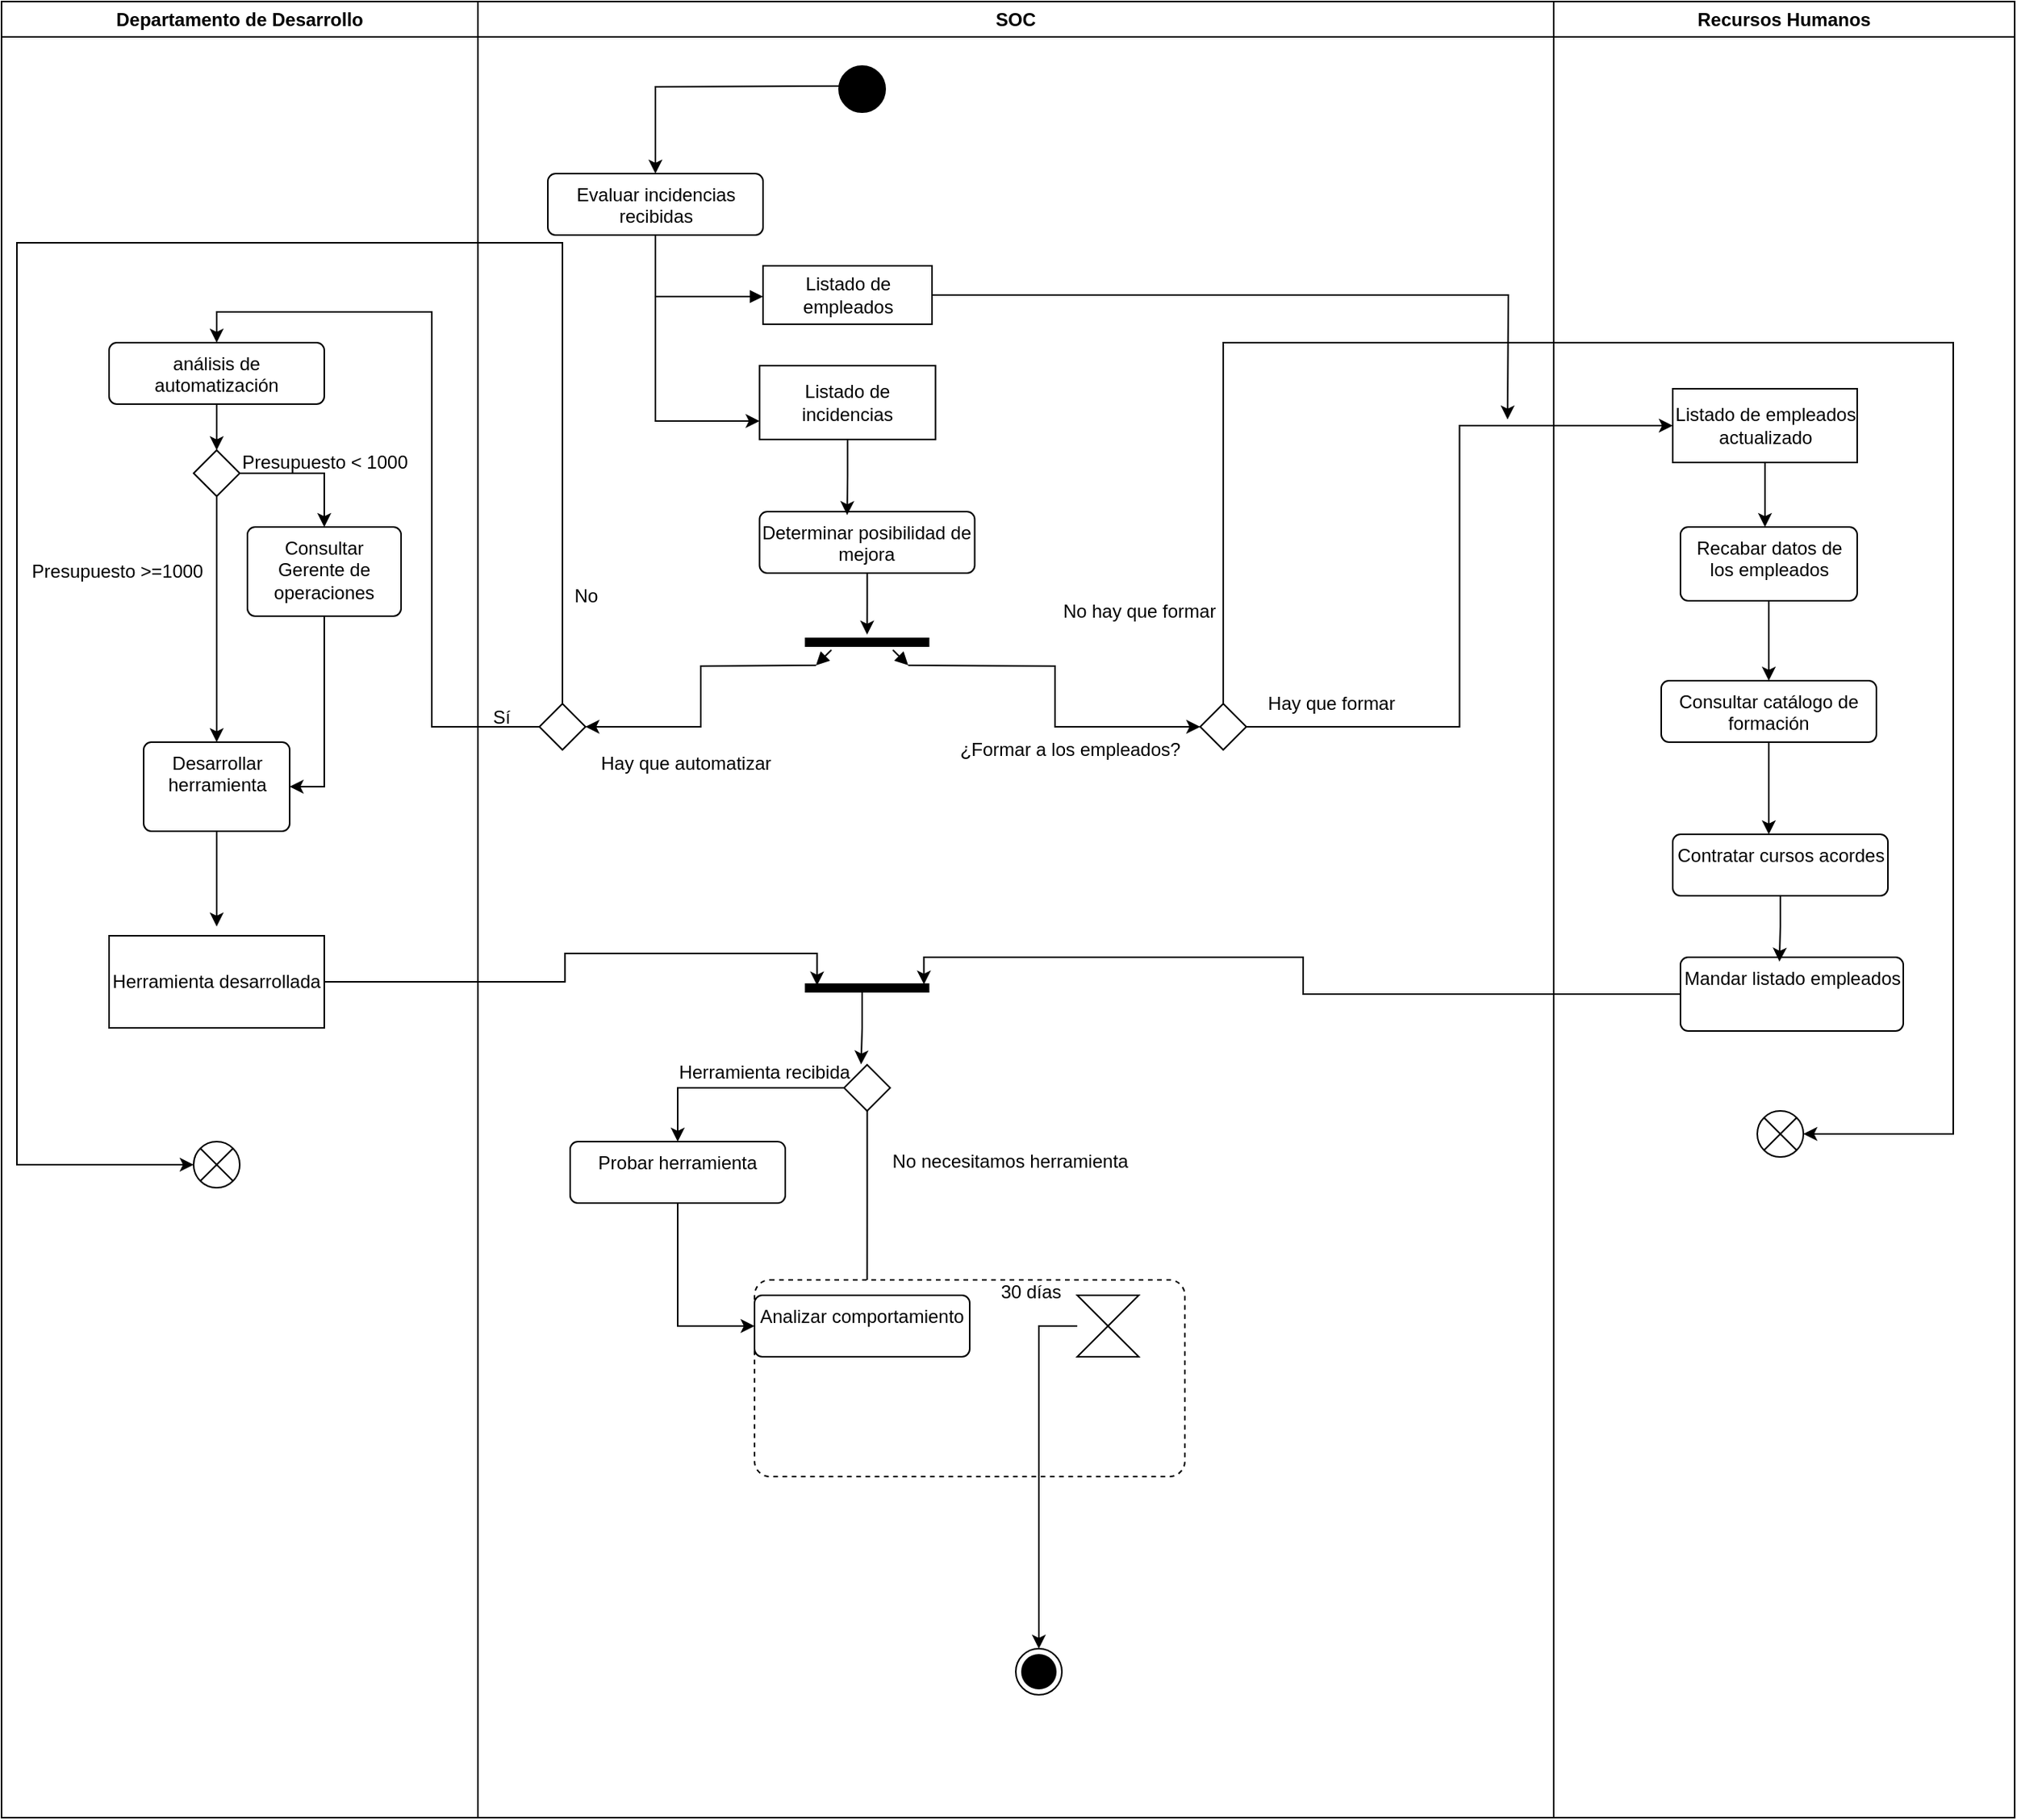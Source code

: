 <mxfile version="26.0.15">
  <diagram name="Page-1" id="e7e014a7-5840-1c2e-5031-d8a46d1fe8dd">
    <mxGraphModel grid="1" page="1" gridSize="10" guides="1" tooltips="1" connect="1" arrows="1" fold="1" pageScale="1" pageWidth="1169" pageHeight="826" background="none" math="0" shadow="0">
      <root>
        <mxCell id="0" />
        <mxCell id="1" parent="0" />
        <mxCell id="2" value="SOC" style="swimlane;whiteSpace=wrap;fillOpacity=50;" vertex="1" parent="1">
          <mxGeometry x="-10" y="128" width="700" height="1182" as="geometry" />
        </mxCell>
        <mxCell id="DIddkETf8hI0wuYmJrWS-59" style="edgeStyle=orthogonalEdgeStyle;rounded=0;orthogonalLoop=1;jettySize=auto;html=1;entryX=0.5;entryY=0;entryDx=0;entryDy=0;" edge="1" parent="2" target="fPYJaFZdzipTab1vAfiD-42">
          <mxGeometry relative="1" as="geometry">
            <mxPoint x="235.0" y="55.0" as="sourcePoint" />
          </mxGeometry>
        </mxCell>
        <mxCell id="fPYJaFZdzipTab1vAfiD-103" style="edgeStyle=orthogonalEdgeStyle;rounded=0;orthogonalLoop=1;jettySize=auto;html=1;entryX=0;entryY=0.75;entryDx=0;entryDy=0;" edge="1" parent="2" source="fPYJaFZdzipTab1vAfiD-42" target="fPYJaFZdzipTab1vAfiD-46">
          <mxGeometry relative="1" as="geometry" />
        </mxCell>
        <mxCell id="fPYJaFZdzipTab1vAfiD-42" value="Evaluar incidencias recibidas&lt;div&gt;&lt;br&gt;&lt;/div&gt;" style="html=1;align=center;verticalAlign=top;rounded=1;absoluteArcSize=1;arcSize=10;dashed=0;whiteSpace=wrap;" vertex="1" parent="2">
          <mxGeometry x="45.5" y="112" width="140" height="40" as="geometry" />
        </mxCell>
        <mxCell id="fPYJaFZdzipTab1vAfiD-46" value="Listado de incidencias" style="html=1;align=center;verticalAlign=middle;rounded=0;absoluteArcSize=1;arcSize=10;dashed=0;whiteSpace=wrap;" vertex="1" parent="2">
          <mxGeometry x="183.25" y="237" width="114.5" height="48" as="geometry" />
        </mxCell>
        <mxCell id="fPYJaFZdzipTab1vAfiD-102" style="edgeStyle=orthogonalEdgeStyle;rounded=0;orthogonalLoop=1;jettySize=auto;html=1;entryX=0.5;entryY=0;entryDx=0;entryDy=0;" edge="1" parent="2" source="fPYJaFZdzipTab1vAfiD-73">
          <mxGeometry relative="1" as="geometry">
            <mxPoint x="253.25" y="412" as="targetPoint" />
          </mxGeometry>
        </mxCell>
        <mxCell id="fPYJaFZdzipTab1vAfiD-73" value="Determinar posibilidad de mejora&lt;div&gt;&lt;br&gt;&lt;/div&gt;" style="html=1;align=center;verticalAlign=top;rounded=1;absoluteArcSize=1;arcSize=10;dashed=0;whiteSpace=wrap;" vertex="1" parent="2">
          <mxGeometry x="183.25" y="332" width="140" height="40" as="geometry" />
        </mxCell>
        <mxCell id="FP7iwrW3Mw4f2XtUelXa-12" style="edgeStyle=orthogonalEdgeStyle;rounded=0;orthogonalLoop=1;jettySize=auto;html=1;" edge="1" parent="2" source="fPYJaFZdzipTab1vAfiD-105">
          <mxGeometry relative="1" as="geometry">
            <mxPoint x="670" y="272" as="targetPoint" />
          </mxGeometry>
        </mxCell>
        <mxCell id="fPYJaFZdzipTab1vAfiD-105" value="Listado de empleados" style="html=1;align=center;verticalAlign=middle;rounded=0;absoluteArcSize=1;arcSize=10;dashed=0;whiteSpace=wrap;" vertex="1" parent="2">
          <mxGeometry x="185.5" y="172" width="110" height="38" as="geometry" />
        </mxCell>
        <mxCell id="fPYJaFZdzipTab1vAfiD-108" value="" style="html=1;verticalAlign=bottom;labelBackgroundColor=none;endArrow=block;endFill=1;endSize=6;align=left;rounded=0;" edge="1" parent="2">
          <mxGeometry x="-1" relative="1" as="geometry">
            <mxPoint x="115.5" y="192" as="sourcePoint" />
            <mxPoint x="185.5" y="192" as="targetPoint" />
          </mxGeometry>
        </mxCell>
        <mxCell id="fPYJaFZdzipTab1vAfiD-109" style="edgeStyle=orthogonalEdgeStyle;rounded=0;orthogonalLoop=1;jettySize=auto;html=1;entryX=0.407;entryY=0.055;entryDx=0;entryDy=0;entryPerimeter=0;" edge="1" parent="2" source="fPYJaFZdzipTab1vAfiD-46" target="fPYJaFZdzipTab1vAfiD-73">
          <mxGeometry relative="1" as="geometry" />
        </mxCell>
        <mxCell id="DIddkETf8hI0wuYmJrWS-6" value="" style="html=1;points=[];perimeter=orthogonalPerimeter;fillColor=strokeColor;rotation=90;" vertex="1" parent="2">
          <mxGeometry x="250.75" y="377" width="5" height="80" as="geometry" />
        </mxCell>
        <mxCell id="DIddkETf8hI0wuYmJrWS-12" value="" style="html=1;verticalAlign=bottom;labelBackgroundColor=none;endArrow=block;endFill=1;rounded=0;" edge="1" parent="2">
          <mxGeometry width="160" relative="1" as="geometry">
            <mxPoint x="230" y="422" as="sourcePoint" />
            <mxPoint x="220" y="432" as="targetPoint" />
          </mxGeometry>
        </mxCell>
        <mxCell id="DIddkETf8hI0wuYmJrWS-13" value="" style="html=1;verticalAlign=bottom;labelBackgroundColor=none;endArrow=block;endFill=1;rounded=0;" edge="1" parent="2">
          <mxGeometry width="160" relative="1" as="geometry">
            <mxPoint x="270" y="422" as="sourcePoint" />
            <mxPoint x="280" y="432" as="targetPoint" />
          </mxGeometry>
        </mxCell>
        <mxCell id="DIddkETf8hI0wuYmJrWS-43" value="" style="html=1;points=[];perimeter=orthogonalPerimeter;fillColor=strokeColor;rotation=90;" vertex="1" parent="2">
          <mxGeometry x="250.75" y="602" width="5" height="80" as="geometry" />
        </mxCell>
        <mxCell id="DIddkETf8hI0wuYmJrWS-50" style="edgeStyle=orthogonalEdgeStyle;rounded=0;orthogonalLoop=1;jettySize=auto;html=1;entryX=0.5;entryY=0;entryDx=0;entryDy=0;" edge="1" parent="2" source="DIddkETf8hI0wuYmJrWS-46" target="DIddkETf8hI0wuYmJrWS-49">
          <mxGeometry relative="1" as="geometry" />
        </mxCell>
        <mxCell id="DIddkETf8hI0wuYmJrWS-52" style="edgeStyle=orthogonalEdgeStyle;rounded=0;orthogonalLoop=1;jettySize=auto;html=1;" edge="1" parent="2" source="DIddkETf8hI0wuYmJrWS-46">
          <mxGeometry relative="1" as="geometry">
            <mxPoint x="253.25" y="842" as="targetPoint" />
          </mxGeometry>
        </mxCell>
        <mxCell id="DIddkETf8hI0wuYmJrWS-46" value="" style="rhombus;" vertex="1" parent="2">
          <mxGeometry x="238.25" y="692" width="30" height="30" as="geometry" />
        </mxCell>
        <mxCell id="DIddkETf8hI0wuYmJrWS-47" style="edgeStyle=orthogonalEdgeStyle;rounded=0;orthogonalLoop=1;jettySize=auto;html=1;entryX=0.369;entryY=-0.01;entryDx=0;entryDy=0;entryPerimeter=0;" edge="1" parent="2" source="DIddkETf8hI0wuYmJrWS-43" target="DIddkETf8hI0wuYmJrWS-46">
          <mxGeometry relative="1" as="geometry">
            <Array as="points">
              <mxPoint x="250" y="668" />
              <mxPoint x="249" y="668" />
            </Array>
          </mxGeometry>
        </mxCell>
        <mxCell id="DIddkETf8hI0wuYmJrWS-48" value="Herramienta recibida" style="text;html=1;align=center;verticalAlign=middle;resizable=0;points=[];autosize=1;strokeColor=none;fillColor=none;" vertex="1" parent="2">
          <mxGeometry x="120.75" y="682" width="130" height="30" as="geometry" />
        </mxCell>
        <mxCell id="DIddkETf8hI0wuYmJrWS-49" value="Probar herramienta" style="html=1;align=center;verticalAlign=top;rounded=1;absoluteArcSize=1;arcSize=10;dashed=0;whiteSpace=wrap;" vertex="1" parent="2">
          <mxGeometry x="60" y="742" width="140" height="40" as="geometry" />
        </mxCell>
        <mxCell id="DIddkETf8hI0wuYmJrWS-57" value="" style="ellipse;html=1;shape=endState;fillColor=strokeColor;" vertex="1" parent="2">
          <mxGeometry x="350" y="1072" width="30" height="30" as="geometry" />
        </mxCell>
        <mxCell id="DIddkETf8hI0wuYmJrWS-60" value="" style="ellipse;fillColor=strokeColor;html=1;" vertex="1" parent="2">
          <mxGeometry x="235" y="42" width="30" height="30" as="geometry" />
        </mxCell>
        <mxCell id="DIddkETf8hI0wuYmJrWS-22" value="Hay que automatizar" style="text;html=1;align=center;verticalAlign=middle;resizable=0;points=[];autosize=1;strokeColor=none;fillColor=none;" vertex="1" parent="2">
          <mxGeometry x="70" y="481" width="130" height="30" as="geometry" />
        </mxCell>
        <mxCell id="DIddkETf8hI0wuYmJrWS-20" value="" style="rhombus;" vertex="1" parent="2">
          <mxGeometry x="40" y="457" width="30" height="30" as="geometry" />
        </mxCell>
        <mxCell id="DIddkETf8hI0wuYmJrWS-34" value="Sí" style="text;html=1;align=center;verticalAlign=middle;resizable=0;points=[];autosize=1;strokeColor=none;fillColor=none;" vertex="1" parent="2">
          <mxGeometry y="451" width="30" height="30" as="geometry" />
        </mxCell>
        <mxCell id="DIddkETf8hI0wuYmJrWS-35" value="No" style="text;html=1;align=center;verticalAlign=middle;resizable=0;points=[];autosize=1;strokeColor=none;fillColor=none;" vertex="1" parent="2">
          <mxGeometry x="50" y="372" width="40" height="30" as="geometry" />
        </mxCell>
        <mxCell id="DIddkETf8hI0wuYmJrWS-15" value="" style="rhombus;" vertex="1" parent="2">
          <mxGeometry x="470" y="457" width="30" height="30" as="geometry" />
        </mxCell>
        <mxCell id="DIddkETf8hI0wuYmJrWS-19" value="No hay que formar" style="text;html=1;align=center;verticalAlign=middle;resizable=0;points=[];autosize=1;strokeColor=none;fillColor=none;" vertex="1" parent="2">
          <mxGeometry x="370" y="382" width="120" height="30" as="geometry" />
        </mxCell>
        <mxCell id="DIddkETf8hI0wuYmJrWS-17" value="Hay que formar" style="text;html=1;align=center;verticalAlign=middle;resizable=0;points=[];autosize=1;strokeColor=none;fillColor=none;" vertex="1" parent="2">
          <mxGeometry x="500" y="442" width="110" height="30" as="geometry" />
        </mxCell>
        <mxCell id="FP7iwrW3Mw4f2XtUelXa-7" value="¿Formar a los empleados?" style="text;html=1;align=center;verticalAlign=middle;resizable=0;points=[];autosize=1;strokeColor=none;fillColor=none;" vertex="1" parent="2">
          <mxGeometry x="300" y="472" width="170" height="30" as="geometry" />
        </mxCell>
        <mxCell id="DIddkETf8hI0wuYmJrWS-53" value="No necesitamos herramienta&lt;div&gt;&lt;br&gt;&lt;/div&gt;" style="text;html=1;align=center;verticalAlign=middle;resizable=0;points=[];autosize=1;strokeColor=none;fillColor=none;" vertex="1" parent="2">
          <mxGeometry x="255.75" y="742" width="180" height="40" as="geometry" />
        </mxCell>
        <mxCell id="mAnD-Vd9WtrsSvJr29ZA-7" value="" style="html=1;align=center;verticalAlign=top;rounded=1;absoluteArcSize=1;arcSize=20;dashed=1;whiteSpace=wrap;" vertex="1" parent="2">
          <mxGeometry x="180" y="832" width="280" height="128" as="geometry" />
        </mxCell>
        <mxCell id="mAnD-Vd9WtrsSvJr29ZA-11" style="edgeStyle=orthogonalEdgeStyle;rounded=0;orthogonalLoop=1;jettySize=auto;html=1;entryX=0.5;entryY=0;entryDx=0;entryDy=0;" edge="1" parent="2" source="mAnD-Vd9WtrsSvJr29ZA-4" target="DIddkETf8hI0wuYmJrWS-57">
          <mxGeometry relative="1" as="geometry" />
        </mxCell>
        <mxCell id="mAnD-Vd9WtrsSvJr29ZA-4" value="" style="shape=collate;html=1;" vertex="1" parent="2">
          <mxGeometry x="390" y="842" width="40" height="40" as="geometry" />
        </mxCell>
        <mxCell id="mAnD-Vd9WtrsSvJr29ZA-12" value="30 días&lt;div&gt;&lt;br&gt;&lt;/div&gt;" style="text;html=1;align=center;verticalAlign=middle;whiteSpace=wrap;rounded=0;" vertex="1" parent="2">
          <mxGeometry x="330" y="832" width="60" height="30" as="geometry" />
        </mxCell>
        <mxCell id="4" value="Departamento de Desarrollo" style="swimlane;whiteSpace=wrap" vertex="1" parent="1">
          <mxGeometry x="-320" y="128" width="310" height="1182" as="geometry" />
        </mxCell>
        <mxCell id="DIddkETf8hI0wuYmJrWS-24" style="edgeStyle=orthogonalEdgeStyle;rounded=0;orthogonalLoop=1;jettySize=auto;html=1;entryX=0.5;entryY=0;entryDx=0;entryDy=0;" edge="1" parent="4" source="fPYJaFZdzipTab1vAfiD-113" target="DIddkETf8hI0wuYmJrWS-23">
          <mxGeometry relative="1" as="geometry" />
        </mxCell>
        <mxCell id="fPYJaFZdzipTab1vAfiD-113" value="análisis de automatización" style="html=1;align=center;verticalAlign=top;rounded=1;absoluteArcSize=1;arcSize=10;dashed=0;whiteSpace=wrap;" vertex="1" parent="4">
          <mxGeometry x="70" y="222" width="140" height="40" as="geometry" />
        </mxCell>
        <mxCell id="DIddkETf8hI0wuYmJrWS-28" style="edgeStyle=orthogonalEdgeStyle;rounded=0;orthogonalLoop=1;jettySize=auto;html=1;entryX=0.5;entryY=0;entryDx=0;entryDy=0;" edge="1" parent="4" source="DIddkETf8hI0wuYmJrWS-23" target="DIddkETf8hI0wuYmJrWS-26">
          <mxGeometry relative="1" as="geometry" />
        </mxCell>
        <mxCell id="DIddkETf8hI0wuYmJrWS-29" style="edgeStyle=orthogonalEdgeStyle;rounded=0;orthogonalLoop=1;jettySize=auto;html=1;entryX=0.5;entryY=0;entryDx=0;entryDy=0;" edge="1" parent="4" source="DIddkETf8hI0wuYmJrWS-23" target="DIddkETf8hI0wuYmJrWS-27">
          <mxGeometry relative="1" as="geometry" />
        </mxCell>
        <mxCell id="DIddkETf8hI0wuYmJrWS-23" value="" style="rhombus;" vertex="1" parent="4">
          <mxGeometry x="125" y="292" width="30" height="30" as="geometry" />
        </mxCell>
        <mxCell id="DIddkETf8hI0wuYmJrWS-37" style="edgeStyle=orthogonalEdgeStyle;rounded=0;orthogonalLoop=1;jettySize=auto;html=1;" edge="1" parent="4" source="DIddkETf8hI0wuYmJrWS-26">
          <mxGeometry relative="1" as="geometry">
            <mxPoint x="140.0" y="602" as="targetPoint" />
          </mxGeometry>
        </mxCell>
        <mxCell id="DIddkETf8hI0wuYmJrWS-26" value="&lt;div&gt;&lt;span style=&quot;background-color: transparent; color: light-dark(rgb(0, 0, 0), rgb(255, 255, 255));&quot;&gt;Desarrollar herramienta&lt;/span&gt;&lt;/div&gt;" style="html=1;align=center;verticalAlign=top;rounded=1;absoluteArcSize=1;arcSize=10;dashed=0;whiteSpace=wrap;" vertex="1" parent="4">
          <mxGeometry x="92.5" y="482" width="95" height="58" as="geometry" />
        </mxCell>
        <mxCell id="DIddkETf8hI0wuYmJrWS-36" style="edgeStyle=orthogonalEdgeStyle;rounded=0;orthogonalLoop=1;jettySize=auto;html=1;entryX=1;entryY=0.5;entryDx=0;entryDy=0;" edge="1" parent="4" source="DIddkETf8hI0wuYmJrWS-27" target="DIddkETf8hI0wuYmJrWS-26">
          <mxGeometry relative="1" as="geometry" />
        </mxCell>
        <mxCell id="DIddkETf8hI0wuYmJrWS-27" value="&lt;div&gt;Consultar Gerente de operaciones&lt;/div&gt;" style="html=1;align=center;verticalAlign=top;rounded=1;absoluteArcSize=1;arcSize=10;dashed=0;whiteSpace=wrap;" vertex="1" parent="4">
          <mxGeometry x="160" y="342" width="100" height="58" as="geometry" />
        </mxCell>
        <mxCell id="DIddkETf8hI0wuYmJrWS-32" value="Presupuesto &amp;gt;=1000" style="text;html=1;align=center;verticalAlign=middle;resizable=0;points=[];autosize=1;strokeColor=none;fillColor=none;" vertex="1" parent="4">
          <mxGeometry x="10" y="356" width="130" height="30" as="geometry" />
        </mxCell>
        <mxCell id="DIddkETf8hI0wuYmJrWS-33" value="Presupuesto &amp;lt; 1000" style="text;html=1;align=center;verticalAlign=middle;resizable=0;points=[];autosize=1;strokeColor=none;fillColor=none;" vertex="1" parent="4">
          <mxGeometry x="145" y="285" width="130" height="30" as="geometry" />
        </mxCell>
        <mxCell id="DIddkETf8hI0wuYmJrWS-38" value="Herramienta desarrollada" style="html=1;align=center;verticalAlign=middle;rounded=0;absoluteArcSize=1;arcSize=10;dashed=0;whiteSpace=wrap;" vertex="1" parent="4">
          <mxGeometry x="70" y="608" width="140" height="60" as="geometry" />
        </mxCell>
        <mxCell id="DIddkETf8hI0wuYmJrWS-41" value="" style="shape=sumEllipse;perimeter=ellipsePerimeter;html=1;backgroundOutline=1;" vertex="1" parent="4">
          <mxGeometry x="125" y="742" width="30" height="30" as="geometry" />
        </mxCell>
        <mxCell id="3" value="Recursos Humanos" style="swimlane;whiteSpace=wrap" vertex="1" parent="1">
          <mxGeometry x="690" y="128" width="300" height="1182" as="geometry" />
        </mxCell>
        <mxCell id="fPYJaFZdzipTab1vAfiD-88" style="edgeStyle=orthogonalEdgeStyle;rounded=0;orthogonalLoop=1;jettySize=auto;html=1;" edge="1" parent="3" source="fPYJaFZdzipTab1vAfiD-86">
          <mxGeometry relative="1" as="geometry">
            <mxPoint x="137.5" y="342" as="targetPoint" />
          </mxGeometry>
        </mxCell>
        <mxCell id="fPYJaFZdzipTab1vAfiD-86" value="Listado de empleados actualizado" style="html=1;align=center;verticalAlign=middle;rounded=0;absoluteArcSize=1;arcSize=10;dashed=0;whiteSpace=wrap;" vertex="1" parent="3">
          <mxGeometry x="77.5" y="252" width="120" height="48" as="geometry" />
        </mxCell>
        <mxCell id="fPYJaFZdzipTab1vAfiD-90" style="edgeStyle=orthogonalEdgeStyle;rounded=0;orthogonalLoop=1;jettySize=auto;html=1;" edge="1" parent="3" source="fPYJaFZdzipTab1vAfiD-89">
          <mxGeometry relative="1" as="geometry">
            <mxPoint x="140.0" y="442" as="targetPoint" />
          </mxGeometry>
        </mxCell>
        <mxCell id="fPYJaFZdzipTab1vAfiD-89" value="Recabar datos de los empleados&lt;div&gt;&lt;br&gt;&lt;/div&gt;" style="html=1;align=center;verticalAlign=top;rounded=1;absoluteArcSize=1;arcSize=10;dashed=0;whiteSpace=wrap;" vertex="1" parent="3">
          <mxGeometry x="82.5" y="342" width="115" height="48" as="geometry" />
        </mxCell>
        <mxCell id="fPYJaFZdzipTab1vAfiD-93" style="edgeStyle=orthogonalEdgeStyle;rounded=0;orthogonalLoop=1;jettySize=auto;html=1;" edge="1" parent="3" source="fPYJaFZdzipTab1vAfiD-92">
          <mxGeometry relative="1" as="geometry">
            <mxPoint x="140" y="542" as="targetPoint" />
          </mxGeometry>
        </mxCell>
        <mxCell id="fPYJaFZdzipTab1vAfiD-92" value="Consultar catálogo de formación" style="html=1;align=center;verticalAlign=top;rounded=1;absoluteArcSize=1;arcSize=10;dashed=0;whiteSpace=wrap;" vertex="1" parent="3">
          <mxGeometry x="70" y="442" width="140" height="40" as="geometry" />
        </mxCell>
        <mxCell id="fPYJaFZdzipTab1vAfiD-94" value="Contratar cursos acordes" style="html=1;align=center;verticalAlign=top;rounded=1;absoluteArcSize=1;arcSize=10;dashed=0;whiteSpace=wrap;" vertex="1" parent="3">
          <mxGeometry x="77.5" y="542" width="140" height="40" as="geometry" />
        </mxCell>
        <mxCell id="fPYJaFZdzipTab1vAfiD-95" value="" style="shape=sumEllipse;perimeter=ellipsePerimeter;html=1;backgroundOutline=1;" vertex="1" parent="3">
          <mxGeometry x="132.5" y="722" width="30" height="30" as="geometry" />
        </mxCell>
        <mxCell id="fPYJaFZdzipTab1vAfiD-96" value="Mandar listado empleados&lt;div&gt;&lt;br&gt;&lt;/div&gt;" style="html=1;align=center;verticalAlign=top;rounded=1;absoluteArcSize=1;arcSize=10;dashed=0;whiteSpace=wrap;" vertex="1" parent="3">
          <mxGeometry x="82.5" y="622" width="145" height="48" as="geometry" />
        </mxCell>
        <mxCell id="fPYJaFZdzipTab1vAfiD-98" style="edgeStyle=orthogonalEdgeStyle;rounded=0;orthogonalLoop=1;jettySize=auto;html=1;entryX=0.444;entryY=0.059;entryDx=0;entryDy=0;entryPerimeter=0;" edge="1" parent="3" source="fPYJaFZdzipTab1vAfiD-94" target="fPYJaFZdzipTab1vAfiD-96">
          <mxGeometry relative="1" as="geometry" />
        </mxCell>
        <mxCell id="DIddkETf8hI0wuYmJrWS-8" style="edgeStyle=orthogonalEdgeStyle;rounded=0;orthogonalLoop=1;jettySize=auto;html=1;entryX=1;entryY=0.5;entryDx=0;entryDy=0;" edge="1" parent="1" target="DIddkETf8hI0wuYmJrWS-20">
          <mxGeometry relative="1" as="geometry">
            <mxPoint x="210" y="560" as="sourcePoint" />
          </mxGeometry>
        </mxCell>
        <mxCell id="DIddkETf8hI0wuYmJrWS-9" style="edgeStyle=orthogonalEdgeStyle;rounded=0;orthogonalLoop=1;jettySize=auto;html=1;entryX=0;entryY=0.5;entryDx=0;entryDy=0;" edge="1" parent="1" target="DIddkETf8hI0wuYmJrWS-15">
          <mxGeometry relative="1" as="geometry">
            <mxPoint x="270" y="560" as="sourcePoint" />
          </mxGeometry>
        </mxCell>
        <mxCell id="DIddkETf8hI0wuYmJrWS-44" style="edgeStyle=orthogonalEdgeStyle;rounded=0;orthogonalLoop=1;jettySize=auto;html=1;entryX=0.167;entryY=0.907;entryDx=0;entryDy=0;entryPerimeter=0;" edge="1" parent="1" source="DIddkETf8hI0wuYmJrWS-38" target="DIddkETf8hI0wuYmJrWS-43">
          <mxGeometry relative="1" as="geometry">
            <mxPoint x="200" y="740" as="targetPoint" />
          </mxGeometry>
        </mxCell>
        <mxCell id="DIddkETf8hI0wuYmJrWS-45" style="edgeStyle=orthogonalEdgeStyle;rounded=0;orthogonalLoop=1;jettySize=auto;html=1;entryX=0.04;entryY=0.038;entryDx=0;entryDy=0;entryPerimeter=0;" edge="1" parent="1" source="fPYJaFZdzipTab1vAfiD-96" target="DIddkETf8hI0wuYmJrWS-43">
          <mxGeometry relative="1" as="geometry">
            <mxPoint x="280" y="760" as="targetPoint" />
            <Array as="points">
              <mxPoint x="527" y="774" />
              <mxPoint x="527" y="750" />
              <mxPoint x="280" y="750" />
            </Array>
          </mxGeometry>
        </mxCell>
        <mxCell id="DIddkETf8hI0wuYmJrWS-55" value="Analizar comportamiento" style="html=1;align=center;verticalAlign=top;rounded=1;absoluteArcSize=1;arcSize=10;dashed=0;whiteSpace=wrap;" vertex="1" parent="1">
          <mxGeometry x="170" y="970" width="140" height="40" as="geometry" />
        </mxCell>
        <mxCell id="DIddkETf8hI0wuYmJrWS-58" style="edgeStyle=orthogonalEdgeStyle;rounded=0;orthogonalLoop=1;jettySize=auto;html=1;entryX=0;entryY=0.5;entryDx=0;entryDy=0;" edge="1" parent="1" source="DIddkETf8hI0wuYmJrWS-49" target="DIddkETf8hI0wuYmJrWS-55">
          <mxGeometry relative="1" as="geometry" />
        </mxCell>
        <mxCell id="DIddkETf8hI0wuYmJrWS-21" style="edgeStyle=orthogonalEdgeStyle;rounded=0;orthogonalLoop=1;jettySize=auto;html=1;entryX=0.5;entryY=0;entryDx=0;entryDy=0;" edge="1" parent="1" source="DIddkETf8hI0wuYmJrWS-20" target="fPYJaFZdzipTab1vAfiD-113">
          <mxGeometry relative="1" as="geometry" />
        </mxCell>
        <mxCell id="DIddkETf8hI0wuYmJrWS-42" style="edgeStyle=orthogonalEdgeStyle;rounded=0;orthogonalLoop=1;jettySize=auto;html=1;entryX=0;entryY=0.5;entryDx=0;entryDy=0;" edge="1" parent="1" source="DIddkETf8hI0wuYmJrWS-20" target="DIddkETf8hI0wuYmJrWS-41">
          <mxGeometry relative="1" as="geometry">
            <Array as="points">
              <mxPoint x="-310" y="285" />
              <mxPoint x="-310" y="885" />
            </Array>
          </mxGeometry>
        </mxCell>
        <mxCell id="DIddkETf8hI0wuYmJrWS-18" style="edgeStyle=orthogonalEdgeStyle;rounded=0;orthogonalLoop=1;jettySize=auto;html=1;entryX=1;entryY=0.5;entryDx=0;entryDy=0;" edge="1" parent="1" source="DIddkETf8hI0wuYmJrWS-15" target="fPYJaFZdzipTab1vAfiD-95">
          <mxGeometry relative="1" as="geometry">
            <Array as="points">
              <mxPoint x="475" y="350" />
              <mxPoint x="950" y="350" />
              <mxPoint x="950" y="865" />
            </Array>
          </mxGeometry>
        </mxCell>
        <mxCell id="FP7iwrW3Mw4f2XtUelXa-6" style="edgeStyle=orthogonalEdgeStyle;rounded=0;orthogonalLoop=1;jettySize=auto;html=1;entryX=0;entryY=0.5;entryDx=0;entryDy=0;" edge="1" parent="1" source="DIddkETf8hI0wuYmJrWS-15" target="fPYJaFZdzipTab1vAfiD-86">
          <mxGeometry relative="1" as="geometry" />
        </mxCell>
      </root>
    </mxGraphModel>
  </diagram>
</mxfile>
